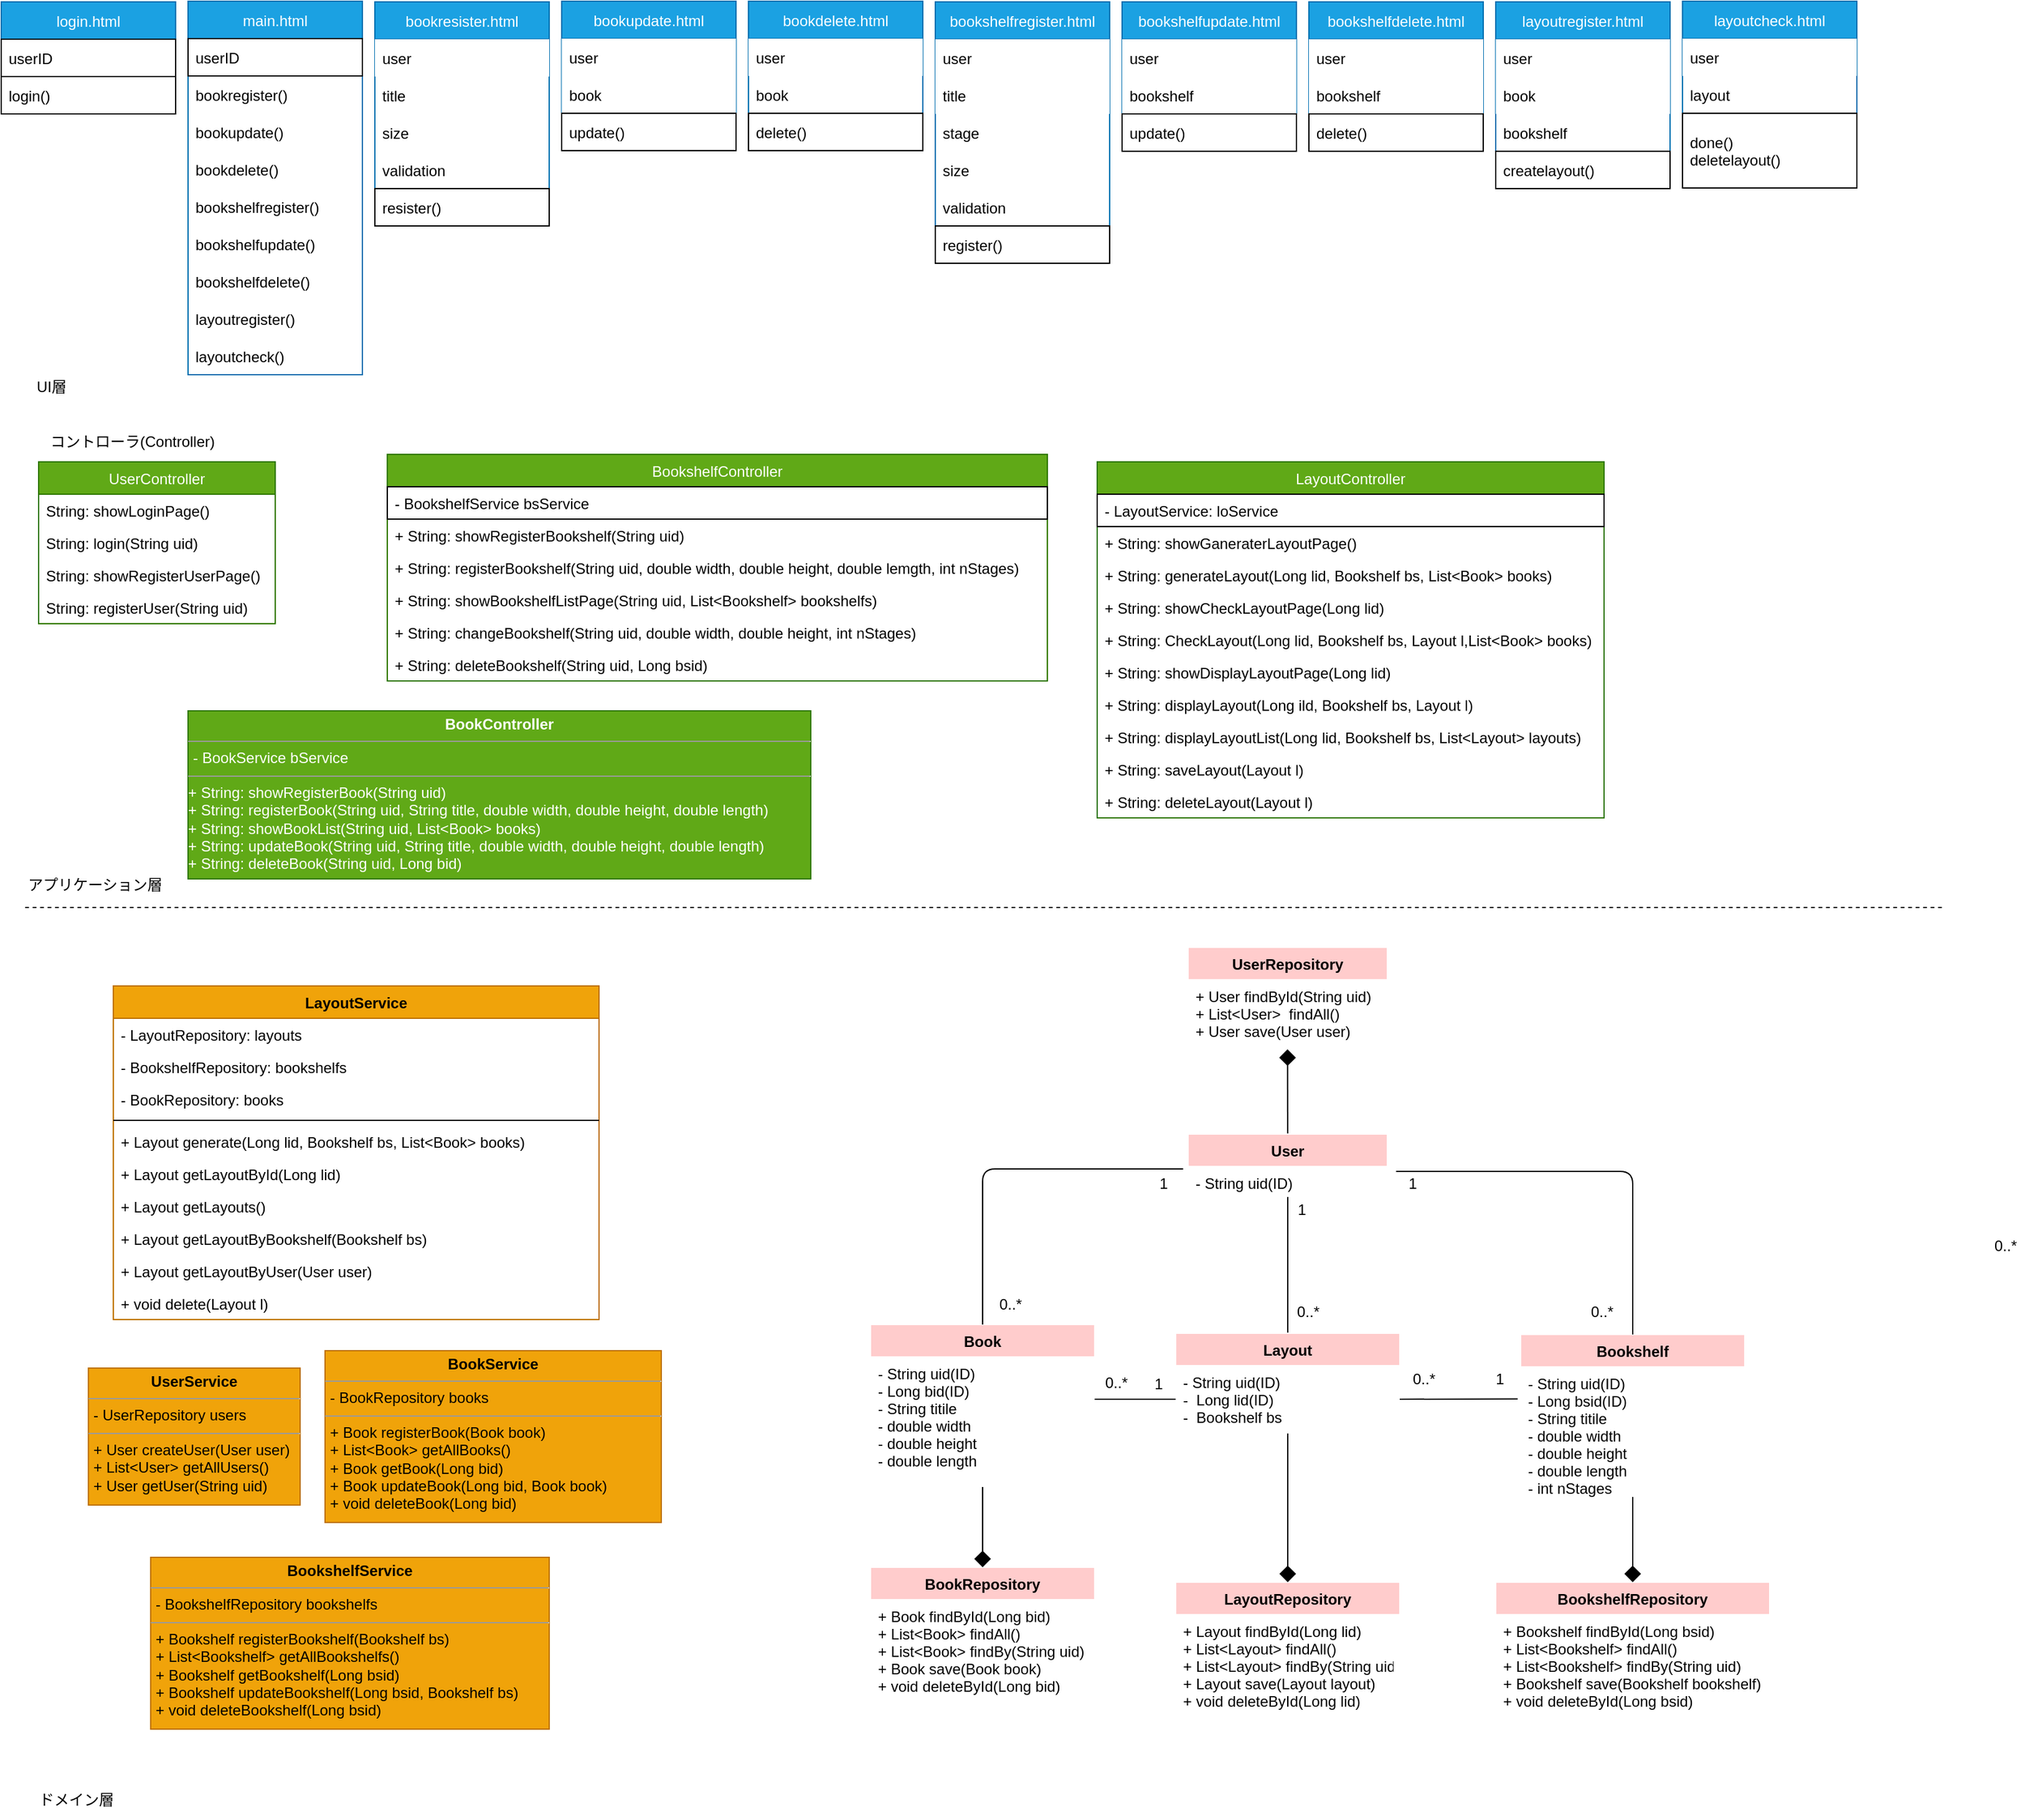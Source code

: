 <mxfile>
    <diagram id="JISbatttXepDDqIcJjzt" name="ページ1">
        <mxGraphModel dx="374" dy="114" grid="1" gridSize="10" guides="1" tooltips="1" connect="1" arrows="1" fold="1" page="1" pageScale="1" pageWidth="1654" pageHeight="2336" background="#ffffff" math="0" shadow="0">
            <root>
                <mxCell id="0"/>
                <mxCell id="1" parent="0"/>
                <mxCell id="2" value="" style="endArrow=none;dashed=1;html=1;strokeColor=#FFFFFF;" parent="1" edge="1">
                    <mxGeometry width="50" height="50" relative="1" as="geometry">
                        <mxPoint x="20" y="400" as="sourcePoint"/>
                        <mxPoint x="1570" y="400" as="targetPoint"/>
                    </mxGeometry>
                </mxCell>
                <mxCell id="4" value="UI層" style="text;html=1;align=center;verticalAlign=middle;resizable=0;points=[];autosize=1;strokeColor=none;fillColor=none;" parent="1" vertex="1">
                    <mxGeometry x="30" y="370" width="40" height="20" as="geometry"/>
                </mxCell>
                <mxCell id="5" value="login.html" style="swimlane;fontStyle=0;childLayout=stackLayout;horizontal=1;startSize=30;horizontalStack=0;resizeParent=1;resizeParentMax=0;resizeLast=0;collapsible=1;marginBottom=0;fillColor=#1ba1e2;fontColor=#ffffff;strokeColor=#006EAF;" parent="1" vertex="1">
                    <mxGeometry x="10" y="70.5" width="140" height="90" as="geometry"/>
                </mxCell>
                <mxCell id="6" value="userID" style="text;strokeColor=default;fillColor=default;align=left;verticalAlign=middle;spacingLeft=4;spacingRight=4;overflow=hidden;points=[[0,0.5],[1,0.5]];portConstraint=eastwest;rotatable=0;" parent="5" vertex="1">
                    <mxGeometry y="30" width="140" height="30" as="geometry"/>
                </mxCell>
                <mxCell id="8" value="login()" style="text;strokeColor=default;fillColor=none;align=left;verticalAlign=middle;spacingLeft=4;spacingRight=4;overflow=hidden;points=[[0,0.5],[1,0.5]];portConstraint=eastwest;rotatable=0;" parent="5" vertex="1">
                    <mxGeometry y="60" width="140" height="30" as="geometry"/>
                </mxCell>
                <mxCell id="9" value="bookshelfregister.html" style="swimlane;fontStyle=0;childLayout=stackLayout;horizontal=1;startSize=30;horizontalStack=0;resizeParent=1;resizeParentMax=0;resizeLast=0;collapsible=1;marginBottom=0;fillColor=#1ba1e2;fontColor=#ffffff;strokeColor=#006EAF;" parent="1" vertex="1">
                    <mxGeometry x="760" y="70.5" width="140" height="210" as="geometry"/>
                </mxCell>
                <mxCell id="34" value="user" style="text;strokeColor=none;fillColor=default;align=left;verticalAlign=middle;spacingLeft=4;spacingRight=4;overflow=hidden;points=[[0,0.5],[1,0.5]];portConstraint=eastwest;rotatable=0;" parent="9" vertex="1">
                    <mxGeometry y="30" width="140" height="30" as="geometry"/>
                </mxCell>
                <mxCell id="10" value="title" style="text;strokeColor=none;fillColor=default;align=left;verticalAlign=middle;spacingLeft=4;spacingRight=4;overflow=hidden;points=[[0,0.5],[1,0.5]];portConstraint=eastwest;rotatable=0;" parent="9" vertex="1">
                    <mxGeometry y="60" width="140" height="30" as="geometry"/>
                </mxCell>
                <mxCell id="11" value="stage" style="text;strokeColor=none;fillColor=none;align=left;verticalAlign=middle;spacingLeft=4;spacingRight=4;overflow=hidden;points=[[0,0.5],[1,0.5]];portConstraint=eastwest;rotatable=0;" parent="9" vertex="1">
                    <mxGeometry y="90" width="140" height="30" as="geometry"/>
                </mxCell>
                <mxCell id="12" value="size" style="text;strokeColor=none;fillColor=none;align=left;verticalAlign=middle;spacingLeft=4;spacingRight=4;overflow=hidden;points=[[0,0.5],[1,0.5]];portConstraint=eastwest;rotatable=0;" parent="9" vertex="1">
                    <mxGeometry y="120" width="140" height="30" as="geometry"/>
                </mxCell>
                <mxCell id="79" value="validation" style="text;strokeColor=none;fillColor=none;align=left;verticalAlign=middle;spacingLeft=4;spacingRight=4;overflow=hidden;points=[[0,0.5],[1,0.5]];portConstraint=eastwest;rotatable=0;" parent="9" vertex="1">
                    <mxGeometry y="150" width="140" height="30" as="geometry"/>
                </mxCell>
                <mxCell id="42" value="register()" style="text;strokeColor=default;fillColor=none;align=left;verticalAlign=middle;spacingLeft=4;spacingRight=4;overflow=hidden;points=[[0,0.5],[1,0.5]];portConstraint=eastwest;rotatable=0;" parent="9" vertex="1">
                    <mxGeometry y="180" width="140" height="30" as="geometry"/>
                </mxCell>
                <mxCell id="13" value="bookresister.html" style="swimlane;fontStyle=0;childLayout=stackLayout;horizontal=1;startSize=30;horizontalStack=0;resizeParent=1;resizeParentMax=0;resizeLast=0;collapsible=1;marginBottom=0;fillColor=#1ba1e2;fontColor=#ffffff;strokeColor=#006EAF;" parent="1" vertex="1">
                    <mxGeometry x="310" y="70.5" width="140" height="180" as="geometry"/>
                </mxCell>
                <mxCell id="31" value="user" style="text;strokeColor=none;fillColor=default;align=left;verticalAlign=middle;spacingLeft=4;spacingRight=4;overflow=hidden;points=[[0,0.5],[1,0.5]];portConstraint=eastwest;rotatable=0;" parent="13" vertex="1">
                    <mxGeometry y="30" width="140" height="30" as="geometry"/>
                </mxCell>
                <mxCell id="15" value="title" style="text;strokeColor=none;fillColor=none;align=left;verticalAlign=middle;spacingLeft=4;spacingRight=4;overflow=hidden;points=[[0,0.5],[1,0.5]];portConstraint=eastwest;rotatable=0;" parent="13" vertex="1">
                    <mxGeometry y="60" width="140" height="30" as="geometry"/>
                </mxCell>
                <mxCell id="16" value="size" style="text;strokeColor=none;fillColor=none;align=left;verticalAlign=middle;spacingLeft=4;spacingRight=4;overflow=hidden;points=[[0,0.5],[1,0.5]];portConstraint=eastwest;rotatable=0;" parent="13" vertex="1">
                    <mxGeometry y="90" width="140" height="30" as="geometry"/>
                </mxCell>
                <mxCell id="78" value="validation" style="text;strokeColor=none;fillColor=none;align=left;verticalAlign=middle;spacingLeft=4;spacingRight=4;overflow=hidden;points=[[0,0.5],[1,0.5]];portConstraint=eastwest;rotatable=0;" parent="13" vertex="1">
                    <mxGeometry y="120" width="140" height="30" as="geometry"/>
                </mxCell>
                <mxCell id="37" value="resister()" style="text;strokeColor=default;fillColor=none;align=left;verticalAlign=middle;spacingLeft=4;spacingRight=4;overflow=hidden;points=[[0,0.5],[1,0.5]];portConstraint=eastwest;rotatable=0;" parent="13" vertex="1">
                    <mxGeometry y="150" width="140" height="30" as="geometry"/>
                </mxCell>
                <mxCell id="21" value="bookdelete.html" style="swimlane;fontStyle=0;childLayout=stackLayout;horizontal=1;startSize=30;horizontalStack=0;resizeParent=1;resizeParentMax=0;resizeLast=0;collapsible=1;marginBottom=0;fillColor=#1ba1e2;fontColor=#ffffff;strokeColor=#006EAF;" parent="1" vertex="1">
                    <mxGeometry x="610" y="70" width="140" height="120" as="geometry"/>
                </mxCell>
                <mxCell id="22" value="user" style="text;strokeColor=none;fillColor=default;align=left;verticalAlign=middle;spacingLeft=4;spacingRight=4;overflow=hidden;points=[[0,0.5],[1,0.5]];portConstraint=eastwest;rotatable=0;" parent="21" vertex="1">
                    <mxGeometry y="30" width="140" height="30" as="geometry"/>
                </mxCell>
                <mxCell id="23" value="book" style="text;strokeColor=none;fillColor=none;align=left;verticalAlign=middle;spacingLeft=4;spacingRight=4;overflow=hidden;points=[[0,0.5],[1,0.5]];portConstraint=eastwest;rotatable=0;" parent="21" vertex="1">
                    <mxGeometry y="60" width="140" height="30" as="geometry"/>
                </mxCell>
                <mxCell id="33" value="delete()" style="text;strokeColor=default;fillColor=none;align=left;verticalAlign=middle;spacingLeft=4;spacingRight=4;overflow=hidden;points=[[0,0.5],[1,0.5]];portConstraint=eastwest;rotatable=0;" parent="21" vertex="1">
                    <mxGeometry y="90" width="140" height="30" as="geometry"/>
                </mxCell>
                <mxCell id="25" value="layoutregister.html" style="swimlane;fontStyle=0;childLayout=stackLayout;horizontal=1;startSize=30;horizontalStack=0;resizeParent=1;resizeParentMax=0;resizeLast=0;collapsible=1;marginBottom=0;fillColor=#1ba1e2;fontColor=#ffffff;strokeColor=#006EAF;" parent="1" vertex="1">
                    <mxGeometry x="1210" y="70.5" width="140" height="150" as="geometry"/>
                </mxCell>
                <mxCell id="26" value="user" style="text;strokeColor=none;fillColor=default;align=left;verticalAlign=middle;spacingLeft=4;spacingRight=4;overflow=hidden;points=[[0,0.5],[1,0.5]];portConstraint=eastwest;rotatable=0;" parent="25" vertex="1">
                    <mxGeometry y="30" width="140" height="30" as="geometry"/>
                </mxCell>
                <mxCell id="95" value="book" style="text;strokeColor=none;fillColor=default;align=left;verticalAlign=middle;spacingLeft=4;spacingRight=4;overflow=hidden;points=[[0,0.5],[1,0.5]];portConstraint=eastwest;rotatable=0;" parent="25" vertex="1">
                    <mxGeometry y="60" width="140" height="30" as="geometry"/>
                </mxCell>
                <mxCell id="27" value="bookshelf" style="text;strokeColor=none;fillColor=none;align=left;verticalAlign=middle;spacingLeft=4;spacingRight=4;overflow=hidden;points=[[0,0.5],[1,0.5]];portConstraint=eastwest;rotatable=0;" parent="25" vertex="1">
                    <mxGeometry y="90" width="140" height="30" as="geometry"/>
                </mxCell>
                <mxCell id="29" value="createlayout()" style="text;strokeColor=default;fillColor=none;align=left;verticalAlign=middle;spacingLeft=4;spacingRight=4;overflow=hidden;points=[[0,0.5],[1,0.5]];portConstraint=eastwest;rotatable=0;" parent="25" vertex="1">
                    <mxGeometry y="120" width="140" height="30" as="geometry"/>
                </mxCell>
                <mxCell id="38" value="main.html" style="swimlane;fontStyle=0;childLayout=stackLayout;horizontal=1;startSize=30;horizontalStack=0;resizeParent=1;resizeParentMax=0;resizeLast=0;collapsible=1;marginBottom=0;fillColor=#1ba1e2;fontColor=#ffffff;strokeColor=#006EAF;" parent="1" vertex="1">
                    <mxGeometry x="160" y="70" width="140" height="300" as="geometry"/>
                </mxCell>
                <mxCell id="39" value="userID" style="text;strokeColor=default;fillColor=default;align=left;verticalAlign=middle;spacingLeft=4;spacingRight=4;overflow=hidden;points=[[0,0.5],[1,0.5]];portConstraint=eastwest;rotatable=0;" parent="38" vertex="1">
                    <mxGeometry y="30" width="140" height="30" as="geometry"/>
                </mxCell>
                <mxCell id="40" value="bookregister()" style="text;strokeColor=none;fillColor=none;align=left;verticalAlign=middle;spacingLeft=4;spacingRight=4;overflow=hidden;points=[[0,0.5],[1,0.5]];portConstraint=eastwest;rotatable=0;" parent="38" vertex="1">
                    <mxGeometry y="60" width="140" height="30" as="geometry"/>
                </mxCell>
                <mxCell id="88" value="bookupdate()" style="text;strokeColor=none;fillColor=none;align=left;verticalAlign=middle;spacingLeft=4;spacingRight=4;overflow=hidden;points=[[0,0.5],[1,0.5]];portConstraint=eastwest;rotatable=0;" parent="38" vertex="1">
                    <mxGeometry y="90" width="140" height="30" as="geometry"/>
                </mxCell>
                <mxCell id="87" value="bookdelete()" style="text;strokeColor=none;fillColor=none;align=left;verticalAlign=middle;spacingLeft=4;spacingRight=4;overflow=hidden;points=[[0,0.5],[1,0.5]];portConstraint=eastwest;rotatable=0;" parent="38" vertex="1">
                    <mxGeometry y="120" width="140" height="30" as="geometry"/>
                </mxCell>
                <mxCell id="65" value="bookshelfregister()" style="text;strokeColor=none;fillColor=none;align=left;verticalAlign=middle;spacingLeft=4;spacingRight=4;overflow=hidden;points=[[0,0.5],[1,0.5]];portConstraint=eastwest;rotatable=0;" parent="38" vertex="1">
                    <mxGeometry y="150" width="140" height="30" as="geometry"/>
                </mxCell>
                <mxCell id="41" value="bookshelfupdate()" style="text;strokeColor=none;fillColor=none;align=left;verticalAlign=middle;spacingLeft=4;spacingRight=4;overflow=hidden;points=[[0,0.5],[1,0.5]];portConstraint=eastwest;rotatable=0;" parent="38" vertex="1">
                    <mxGeometry y="180" width="140" height="30" as="geometry"/>
                </mxCell>
                <mxCell id="89" value="bookshelfdelete()" style="text;strokeColor=none;fillColor=none;align=left;verticalAlign=middle;spacingLeft=4;spacingRight=4;overflow=hidden;points=[[0,0.5],[1,0.5]];portConstraint=eastwest;rotatable=0;" parent="38" vertex="1">
                    <mxGeometry y="210" width="140" height="30" as="geometry"/>
                </mxCell>
                <mxCell id="67" value="layoutregister()" style="text;strokeColor=none;fillColor=none;align=left;verticalAlign=middle;spacingLeft=4;spacingRight=4;overflow=hidden;points=[[0,0.5],[1,0.5]];portConstraint=eastwest;rotatable=0;" parent="38" vertex="1">
                    <mxGeometry y="240" width="140" height="30" as="geometry"/>
                </mxCell>
                <mxCell id="90" value="layoutcheck()" style="text;strokeColor=none;fillColor=none;align=left;verticalAlign=middle;spacingLeft=4;spacingRight=4;overflow=hidden;points=[[0,0.5],[1,0.5]];portConstraint=eastwest;rotatable=0;" parent="38" vertex="1">
                    <mxGeometry y="270" width="140" height="30" as="geometry"/>
                </mxCell>
                <mxCell id="49" value="bookupdate.html" style="swimlane;fontStyle=0;childLayout=stackLayout;horizontal=1;startSize=30;horizontalStack=0;resizeParent=1;resizeParentMax=0;resizeLast=0;collapsible=1;marginBottom=0;fillColor=#1ba1e2;fontColor=#ffffff;strokeColor=#006EAF;" parent="1" vertex="1">
                    <mxGeometry x="460" y="70" width="140" height="120" as="geometry"/>
                </mxCell>
                <mxCell id="50" value="user" style="text;strokeColor=none;fillColor=default;align=left;verticalAlign=middle;spacingLeft=4;spacingRight=4;overflow=hidden;points=[[0,0.5],[1,0.5]];portConstraint=eastwest;rotatable=0;" parent="49" vertex="1">
                    <mxGeometry y="30" width="140" height="30" as="geometry"/>
                </mxCell>
                <mxCell id="51" value="book" style="text;strokeColor=none;fillColor=default;align=left;verticalAlign=middle;spacingLeft=4;spacingRight=4;overflow=hidden;points=[[0,0.5],[1,0.5]];portConstraint=eastwest;rotatable=0;" parent="49" vertex="1">
                    <mxGeometry y="60" width="140" height="30" as="geometry"/>
                </mxCell>
                <mxCell id="63" value="update()" style="text;strokeColor=default;fillColor=none;align=left;verticalAlign=middle;spacingLeft=4;spacingRight=4;overflow=hidden;points=[[0,0.5],[1,0.5]];portConstraint=eastwest;rotatable=0;" parent="49" vertex="1">
                    <mxGeometry y="90" width="140" height="30" as="geometry"/>
                </mxCell>
                <mxCell id="68" value="bookshelfdelete.html" style="swimlane;fontStyle=0;childLayout=stackLayout;horizontal=1;startSize=30;horizontalStack=0;resizeParent=1;resizeParentMax=0;resizeLast=0;collapsible=1;marginBottom=0;fillColor=#1ba1e2;fontColor=#ffffff;strokeColor=#006EAF;" parent="1" vertex="1">
                    <mxGeometry x="1060" y="70.5" width="140" height="120" as="geometry"/>
                </mxCell>
                <mxCell id="69" value="user" style="text;strokeColor=none;fillColor=default;align=left;verticalAlign=middle;spacingLeft=4;spacingRight=4;overflow=hidden;points=[[0,0.5],[1,0.5]];portConstraint=eastwest;rotatable=0;" parent="68" vertex="1">
                    <mxGeometry y="30" width="140" height="30" as="geometry"/>
                </mxCell>
                <mxCell id="70" value="bookshelf" style="text;strokeColor=none;fillColor=default;align=left;verticalAlign=middle;spacingLeft=4;spacingRight=4;overflow=hidden;points=[[0,0.5],[1,0.5]];portConstraint=eastwest;rotatable=0;" parent="68" vertex="1">
                    <mxGeometry y="60" width="140" height="30" as="geometry"/>
                </mxCell>
                <mxCell id="73" value="delete()" style="text;strokeColor=default;fillColor=none;align=left;verticalAlign=middle;spacingLeft=4;spacingRight=4;overflow=hidden;points=[[0,0.5],[1,0.5]];portConstraint=eastwest;rotatable=0;" parent="68" vertex="1">
                    <mxGeometry y="90" width="140" height="30" as="geometry"/>
                </mxCell>
                <mxCell id="74" value="bookshelfupdate.html" style="swimlane;fontStyle=0;childLayout=stackLayout;horizontal=1;startSize=30;horizontalStack=0;resizeParent=1;resizeParentMax=0;resizeLast=0;collapsible=1;marginBottom=0;fillColor=#1ba1e2;fontColor=#ffffff;strokeColor=#006EAF;" parent="1" vertex="1">
                    <mxGeometry x="910" y="70.5" width="140" height="120" as="geometry"/>
                </mxCell>
                <mxCell id="75" value="user" style="text;strokeColor=none;fillColor=default;align=left;verticalAlign=middle;spacingLeft=4;spacingRight=4;overflow=hidden;points=[[0,0.5],[1,0.5]];portConstraint=eastwest;rotatable=0;" parent="74" vertex="1">
                    <mxGeometry y="30" width="140" height="30" as="geometry"/>
                </mxCell>
                <mxCell id="76" value="bookshelf" style="text;strokeColor=none;fillColor=default;align=left;verticalAlign=middle;spacingLeft=4;spacingRight=4;overflow=hidden;points=[[0,0.5],[1,0.5]];portConstraint=eastwest;rotatable=0;" parent="74" vertex="1">
                    <mxGeometry y="60" width="140" height="30" as="geometry"/>
                </mxCell>
                <mxCell id="77" value="update()" style="text;strokeColor=default;fillColor=none;align=left;verticalAlign=middle;spacingLeft=4;spacingRight=4;overflow=hidden;points=[[0,0.5],[1,0.5]];portConstraint=eastwest;rotatable=0;" parent="74" vertex="1">
                    <mxGeometry y="90" width="140" height="30" as="geometry"/>
                </mxCell>
                <mxCell id="84" value="" style="endArrow=none;dashed=1;html=1;" parent="1" edge="1">
                    <mxGeometry width="50" height="50" relative="1" as="geometry">
                        <mxPoint x="29.23" y="798" as="sourcePoint"/>
                        <mxPoint x="1570" y="798" as="targetPoint"/>
                    </mxGeometry>
                </mxCell>
                <mxCell id="85" value="アプリケーション層" style="text;html=1;align=center;verticalAlign=middle;resizable=0;points=[];autosize=1;strokeColor=none;fillColor=none;" parent="1" vertex="1">
                    <mxGeometry x="20" y="765" width="130" height="30" as="geometry"/>
                </mxCell>
                <mxCell id="86" value="ドメイン層" style="text;html=1;align=center;verticalAlign=middle;resizable=0;points=[];autosize=1;strokeColor=none;fillColor=none;" parent="1" vertex="1">
                    <mxGeometry x="30" y="1500" width="80" height="30" as="geometry"/>
                </mxCell>
                <mxCell id="91" value="layoutcheck.html" style="swimlane;fontStyle=0;childLayout=stackLayout;horizontal=1;startSize=30;horizontalStack=0;resizeParent=1;resizeParentMax=0;resizeLast=0;collapsible=1;marginBottom=0;fillColor=#1ba1e2;fontColor=#ffffff;strokeColor=#006EAF;" parent="1" vertex="1">
                    <mxGeometry x="1360" y="70" width="140" height="150" as="geometry"/>
                </mxCell>
                <mxCell id="92" value="user" style="text;strokeColor=none;fillColor=default;align=left;verticalAlign=middle;spacingLeft=4;spacingRight=4;overflow=hidden;points=[[0,0.5],[1,0.5]];portConstraint=eastwest;rotatable=0;" parent="91" vertex="1">
                    <mxGeometry y="30" width="140" height="30" as="geometry"/>
                </mxCell>
                <mxCell id="93" value="layout" style="text;strokeColor=none;fillColor=none;align=left;verticalAlign=middle;spacingLeft=4;spacingRight=4;overflow=hidden;points=[[0,0.5],[1,0.5]];portConstraint=eastwest;rotatable=0;" parent="91" vertex="1">
                    <mxGeometry y="60" width="140" height="30" as="geometry"/>
                </mxCell>
                <mxCell id="94" value="done()&#10;deletelayout()" style="text;strokeColor=default;fillColor=none;align=left;verticalAlign=middle;spacingLeft=4;spacingRight=4;overflow=hidden;points=[[0,0.5],[1,0.5]];portConstraint=eastwest;rotatable=0;" parent="91" vertex="1">
                    <mxGeometry y="90" width="140" height="60" as="geometry"/>
                </mxCell>
                <mxCell id="96" value="UserController" style="swimlane;fontStyle=0;childLayout=stackLayout;horizontal=1;startSize=26;fillColor=#60a917;horizontalStack=0;resizeParent=1;resizeParentMax=0;resizeLast=0;collapsible=1;marginBottom=0;fontColor=#ffffff;strokeColor=#2D7600;" parent="1" vertex="1">
                    <mxGeometry x="40" y="440" width="190" height="130" as="geometry"/>
                </mxCell>
                <mxCell id="97" value="String: showLoginPage()" style="text;strokeColor=none;fillColor=none;align=left;verticalAlign=top;spacingLeft=4;spacingRight=4;overflow=hidden;rotatable=0;points=[[0,0.5],[1,0.5]];portConstraint=eastwest;" parent="96" vertex="1">
                    <mxGeometry y="26" width="190" height="26" as="geometry"/>
                </mxCell>
                <mxCell id="98" value="String: login(String uid)" style="text;strokeColor=none;fillColor=none;align=left;verticalAlign=top;spacingLeft=4;spacingRight=4;overflow=hidden;rotatable=0;points=[[0,0.5],[1,0.5]];portConstraint=eastwest;" parent="96" vertex="1">
                    <mxGeometry y="52" width="190" height="26" as="geometry"/>
                </mxCell>
                <mxCell id="99" value="String: showRegisterUserPage()" style="text;strokeColor=none;fillColor=none;align=left;verticalAlign=top;spacingLeft=4;spacingRight=4;overflow=hidden;rotatable=0;points=[[0,0.5],[1,0.5]];portConstraint=eastwest;" parent="96" vertex="1">
                    <mxGeometry y="78" width="190" height="26" as="geometry"/>
                </mxCell>
                <mxCell id="100" value="String: registerUser(String uid)" style="text;strokeColor=none;fillColor=none;align=left;verticalAlign=top;spacingLeft=4;spacingRight=4;overflow=hidden;rotatable=0;points=[[0,0.5],[1,0.5]];portConstraint=eastwest;" parent="96" vertex="1">
                    <mxGeometry y="104" width="190" height="26" as="geometry"/>
                </mxCell>
                <mxCell id="103" value="コントローラ(Controller)" style="text;html=1;align=center;verticalAlign=middle;resizable=0;points=[];autosize=1;strokeColor=none;fillColor=none;" parent="1" vertex="1">
                    <mxGeometry x="40" y="414" width="150" height="20" as="geometry"/>
                </mxCell>
                <mxCell id="118" value="&lt;p style=&quot;margin: 0px ; margin-top: 4px ; text-align: center&quot;&gt;&lt;b&gt;BookController&lt;/b&gt;&lt;/p&gt;&lt;hr size=&quot;1&quot;&gt;&lt;p style=&quot;margin: 0px ; margin-left: 4px&quot;&gt;- BookService bService&lt;br&gt;&lt;/p&gt;&lt;hr size=&quot;1&quot;&gt;&lt;p style=&quot;margin: 0px ; margin-left: 4px&quot;&gt;&lt;/p&gt;+ String: showRegisterBook(String uid)&lt;br&gt;+ String: registerBook(String uid, String title, double width, double height, double length)&lt;br&gt;+ String: showBookList(String uid, List&amp;lt;Book&amp;gt; books)&lt;br&gt;+ String: updateBook(String uid, String title, double width, double height, double length)&lt;br&gt;+ String: deleteBook(String uid, Long bid)&lt;br&gt;&lt;br&gt;&lt;p style=&quot;margin: 0px ; margin-left: 4px&quot;&gt;&amp;nbsp;&lt;/p&gt;" style="verticalAlign=top;align=left;overflow=fill;fontSize=12;fontFamily=Helvetica;html=1;strokeColor=#2D7600;fillColor=#60a917;fontColor=#ffffff;" parent="1" vertex="1">
                    <mxGeometry x="160" y="640" width="500" height="135" as="geometry"/>
                </mxCell>
                <mxCell id="132" value="UserRepository" style="swimlane;fontStyle=1;align=center;verticalAlign=top;childLayout=stackLayout;horizontal=1;startSize=26;horizontalStack=0;resizeParent=1;resizeParentMax=0;resizeLast=0;collapsible=1;marginBottom=0;strokeColor=#FFFFFF;fillColor=#ffcccc;fontColor=#000000;" parent="1" vertex="1">
                    <mxGeometry x="963" y="830" width="160" height="80" as="geometry"/>
                </mxCell>
                <mxCell id="135" value="+ User findById(String uid)&#10;+ List&lt;User&gt;  findAll()&#10;+ User save(User user)" style="text;strokeColor=none;fillColor=none;align=left;verticalAlign=top;spacingLeft=4;spacingRight=4;overflow=hidden;rotatable=0;points=[[0,0.5],[1,0.5]];portConstraint=eastwest;" parent="132" vertex="1">
                    <mxGeometry y="26" width="160" height="54" as="geometry"/>
                </mxCell>
                <mxCell id="141" value="&lt;p style=&quot;margin: 0px ; margin-top: 4px ; text-align: center&quot;&gt;&lt;b&gt;UserService&lt;/b&gt;&lt;/p&gt;&lt;hr size=&quot;1&quot;&gt;&lt;p style=&quot;margin: 0px ; margin-left: 4px&quot;&gt;- UserRepository users&lt;br&gt;&lt;/p&gt;&lt;hr size=&quot;1&quot;&gt;&lt;p style=&quot;margin: 0px ; margin-left: 4px&quot;&gt;+ User createUser(User user)&lt;/p&gt;&lt;p style=&quot;margin: 0px ; margin-left: 4px&quot;&gt;+ List&amp;lt;User&amp;gt; getAllUsers()&lt;/p&gt;&lt;p style=&quot;margin: 0px ; margin-left: 4px&quot;&gt;+ User getUser(String uid)&lt;/p&gt;&lt;p style=&quot;margin: 0px ; margin-left: 4px&quot;&gt;&lt;br&gt;&lt;/p&gt;" style="verticalAlign=top;align=left;overflow=fill;fontSize=12;fontFamily=Helvetica;html=1;strokeColor=#BD7000;fillColor=#f0a30a;fontColor=#000000;" parent="1" vertex="1">
                    <mxGeometry x="80" y="1168" width="170" height="110" as="geometry"/>
                </mxCell>
                <mxCell id="145" value="BookRepository" style="swimlane;fontStyle=1;align=center;verticalAlign=top;childLayout=stackLayout;horizontal=1;startSize=26;horizontalStack=0;resizeParent=1;resizeParentMax=0;resizeLast=0;collapsible=1;marginBottom=0;strokeColor=#FFFFFF;fillColor=#ffcccc;fontColor=#000000;" parent="1" vertex="1">
                    <mxGeometry x="708" y="1328" width="180" height="110" as="geometry"/>
                </mxCell>
                <mxCell id="146" value="+ Book findById(Long bid)&#10;+ List&lt;Book&gt; findAll()&#10;+ List&lt;Book&gt; findBy(String uid)&#10;+ Book save(Book book)&#10;+ void deleteById(Long bid)" style="text;strokeColor=none;fillColor=none;align=left;verticalAlign=top;spacingLeft=4;spacingRight=4;overflow=hidden;rotatable=0;points=[[0,0.5],[1,0.5]];portConstraint=eastwest;" parent="145" vertex="1">
                    <mxGeometry y="26" width="180" height="84" as="geometry"/>
                </mxCell>
                <mxCell id="147" value="&lt;p style=&quot;margin: 0px ; margin-top: 4px ; text-align: center&quot;&gt;&lt;b&gt;BookService&lt;/b&gt;&lt;/p&gt;&lt;hr size=&quot;1&quot;&gt;&lt;p style=&quot;margin: 0px ; margin-left: 4px&quot;&gt;- BookRepository books&lt;br&gt;&lt;/p&gt;&lt;hr size=&quot;1&quot;&gt;&lt;p style=&quot;margin: 0px ; margin-left: 4px&quot;&gt;+ Book registerBook(Book book)&lt;/p&gt;&lt;p style=&quot;margin: 0px ; margin-left: 4px&quot;&gt;+ List&amp;lt;Book&amp;gt; getAllBooks()&lt;/p&gt;&lt;p style=&quot;margin: 0px ; margin-left: 4px&quot;&gt;+ Book getBook(Long bid)&lt;/p&gt;&lt;p style=&quot;margin: 0px ; margin-left: 4px&quot;&gt;+ Book updateBook(Long bid, Book book)&lt;/p&gt;&lt;p style=&quot;margin: 0px ; margin-left: 4px&quot;&gt;+ void deleteBook(Long bid)&lt;/p&gt;" style="verticalAlign=top;align=left;overflow=fill;fontSize=12;fontFamily=Helvetica;html=1;strokeColor=#BD7000;fillColor=#f0a30a;fontColor=#000000;" parent="1" vertex="1">
                    <mxGeometry x="270" y="1154" width="270" height="138" as="geometry"/>
                </mxCell>
                <mxCell id="148" value="LayoutController" style="swimlane;fontStyle=0;childLayout=stackLayout;horizontal=1;startSize=26;fillColor=#60a917;horizontalStack=0;resizeParent=1;resizeParentMax=0;resizeLast=0;collapsible=1;marginBottom=0;fontColor=#ffffff;strokeColor=#2D7600;" parent="1" vertex="1">
                    <mxGeometry x="890" y="440" width="407" height="286" as="geometry"/>
                </mxCell>
                <mxCell id="149" value="- LayoutService: loService" style="text;strokeColor=#000000;fillColor=none;align=left;verticalAlign=top;spacingLeft=4;spacingRight=4;overflow=hidden;rotatable=0;points=[[0,0.5],[1,0.5]];portConstraint=eastwest;" parent="148" vertex="1">
                    <mxGeometry y="26" width="407" height="26" as="geometry"/>
                </mxCell>
                <mxCell id="150" value="+ String: showGaneraterLayoutPage()" style="text;strokeColor=none;fillColor=none;align=left;verticalAlign=top;spacingLeft=4;spacingRight=4;overflow=hidden;rotatable=0;points=[[0,0.5],[1,0.5]];portConstraint=eastwest;" parent="148" vertex="1">
                    <mxGeometry y="52" width="407" height="26" as="geometry"/>
                </mxCell>
                <mxCell id="151" value="+ String: generateLayout(Long lid, Bookshelf bs, List&lt;Book&gt; books)" style="text;strokeColor=none;fillColor=none;align=left;verticalAlign=top;spacingLeft=4;spacingRight=4;overflow=hidden;rotatable=0;points=[[0,0.5],[1,0.5]];portConstraint=eastwest;" parent="148" vertex="1">
                    <mxGeometry y="78" width="407" height="26" as="geometry"/>
                </mxCell>
                <mxCell id="152" value="+ String: showCheckLayoutPage(Long lid)" style="text;strokeColor=none;fillColor=none;align=left;verticalAlign=top;spacingLeft=4;spacingRight=4;overflow=hidden;rotatable=0;points=[[0,0.5],[1,0.5]];portConstraint=eastwest;" parent="148" vertex="1">
                    <mxGeometry y="104" width="407" height="26" as="geometry"/>
                </mxCell>
                <mxCell id="153" value="+ String: CheckLayout(Long lid, Bookshelf bs, Layout l,List&lt;Book&gt; books)" style="text;strokeColor=none;fillColor=none;align=left;verticalAlign=top;spacingLeft=4;spacingRight=4;overflow=hidden;rotatable=0;points=[[0,0.5],[1,0.5]];portConstraint=eastwest;" parent="148" vertex="1">
                    <mxGeometry y="130" width="407" height="26" as="geometry"/>
                </mxCell>
                <mxCell id="154" value="+ String: showDisplayLayoutPage(Long lid)" style="text;strokeColor=none;fillColor=none;align=left;verticalAlign=top;spacingLeft=4;spacingRight=4;overflow=hidden;rotatable=0;points=[[0,0.5],[1,0.5]];portConstraint=eastwest;" parent="148" vertex="1">
                    <mxGeometry y="156" width="407" height="26" as="geometry"/>
                </mxCell>
                <mxCell id="155" value="+ String: displayLayout(Long ild, Bookshelf bs, Layout l)" style="text;strokeColor=none;fillColor=none;align=left;verticalAlign=top;spacingLeft=4;spacingRight=4;overflow=hidden;rotatable=0;points=[[0,0.5],[1,0.5]];portConstraint=eastwest;" parent="148" vertex="1">
                    <mxGeometry y="182" width="407" height="26" as="geometry"/>
                </mxCell>
                <mxCell id="156" value="+ String: displayLayoutList(Long lid, Bookshelf bs, List&lt;Layout&gt; layouts)" style="text;strokeColor=none;fillColor=none;align=left;verticalAlign=top;spacingLeft=4;spacingRight=4;overflow=hidden;rotatable=0;points=[[0,0.5],[1,0.5]];portConstraint=eastwest;" parent="148" vertex="1">
                    <mxGeometry y="208" width="407" height="26" as="geometry"/>
                </mxCell>
                <mxCell id="157" value="+ String: saveLayout(Layout l)" style="text;strokeColor=none;fillColor=none;align=left;verticalAlign=top;spacingLeft=4;spacingRight=4;overflow=hidden;rotatable=0;points=[[0,0.5],[1,0.5]];portConstraint=eastwest;" parent="148" vertex="1">
                    <mxGeometry y="234" width="407" height="26" as="geometry"/>
                </mxCell>
                <mxCell id="158" value="+ String: deleteLayout(Layout l)" style="text;strokeColor=none;fillColor=none;align=left;verticalAlign=top;spacingLeft=4;spacingRight=4;overflow=hidden;rotatable=0;points=[[0,0.5],[1,0.5]];portConstraint=eastwest;" parent="148" vertex="1">
                    <mxGeometry y="260" width="407" height="26" as="geometry"/>
                </mxCell>
                <mxCell id="160" value="&lt;p style=&quot;margin: 0px ; margin-top: 4px ; text-align: center&quot;&gt;&lt;b&gt;BookshelfService&lt;/b&gt;&lt;/p&gt;&lt;hr size=&quot;1&quot;&gt;&lt;p style=&quot;margin: 0px ; margin-left: 4px&quot;&gt;- BookshelfRepository bookshelfs&lt;br&gt;&lt;/p&gt;&lt;hr size=&quot;1&quot;&gt;&lt;p style=&quot;margin: 0px ; margin-left: 4px&quot;&gt;+ Bookshelf registerBookshelf(Bookshelf bs)&lt;/p&gt;&lt;p style=&quot;margin: 0px ; margin-left: 4px&quot;&gt;+ List&amp;lt;Bookshelf&amp;gt; getAllBookshelfs()&lt;/p&gt;&lt;p style=&quot;margin: 0px ; margin-left: 4px&quot;&gt;+ Bookshelf getBookshelf(Long bsid)&lt;/p&gt;&lt;p style=&quot;margin: 0px ; margin-left: 4px&quot;&gt;+ Bookshelf updateBookshelf(Long bsid, Bookshelf bs)&lt;/p&gt;&lt;p style=&quot;margin: 0px ; margin-left: 4px&quot;&gt;+ void deleteBookshelf(Long bsid)&lt;/p&gt;" style="verticalAlign=top;align=left;overflow=fill;fontSize=12;fontFamily=Helvetica;html=1;strokeColor=#BD7000;fillColor=#f0a30a;fontColor=#000000;" parent="1" vertex="1">
                    <mxGeometry x="130" y="1320" width="320" height="138" as="geometry"/>
                </mxCell>
                <mxCell id="164" value="BookshelfController" style="swimlane;fontStyle=0;childLayout=stackLayout;horizontal=1;startSize=26;fillColor=#60a917;horizontalStack=0;resizeParent=1;resizeParentMax=0;resizeLast=0;collapsible=1;marginBottom=0;fontColor=#ffffff;strokeColor=#2D7600;" parent="1" vertex="1">
                    <mxGeometry x="320" y="434" width="530" height="182" as="geometry"/>
                </mxCell>
                <mxCell id="165" value="- BookshelfService bsService" style="text;strokeColor=#000000;fillColor=none;align=left;verticalAlign=top;spacingLeft=4;spacingRight=4;overflow=hidden;rotatable=0;points=[[0,0.5],[1,0.5]];portConstraint=eastwest;" parent="164" vertex="1">
                    <mxGeometry y="26" width="530" height="26" as="geometry"/>
                </mxCell>
                <mxCell id="166" value="+ String: showRegisterBookshelf(String uid)" style="text;strokeColor=none;fillColor=none;align=left;verticalAlign=top;spacingLeft=4;spacingRight=4;overflow=hidden;rotatable=0;points=[[0,0.5],[1,0.5]];portConstraint=eastwest;" parent="164" vertex="1">
                    <mxGeometry y="52" width="530" height="26" as="geometry"/>
                </mxCell>
                <mxCell id="167" value="+ String: registerBookshelf(String uid, double width, double height, double lemgth, int nStages)" style="text;strokeColor=none;fillColor=none;align=left;verticalAlign=top;spacingLeft=4;spacingRight=4;overflow=hidden;rotatable=0;points=[[0,0.5],[1,0.5]];portConstraint=eastwest;" parent="164" vertex="1">
                    <mxGeometry y="78" width="530" height="26" as="geometry"/>
                </mxCell>
                <mxCell id="169" value="+ String: showBookshelfListPage(String uid, List&lt;Bookshelf&gt; bookshelfs)" style="text;strokeColor=none;fillColor=none;align=left;verticalAlign=top;spacingLeft=4;spacingRight=4;overflow=hidden;rotatable=0;points=[[0,0.5],[1,0.5]];portConstraint=eastwest;" parent="164" vertex="1">
                    <mxGeometry y="104" width="530" height="26" as="geometry"/>
                </mxCell>
                <mxCell id="170" value="+ String: changeBookshelf(String uid, double width, double height, int nStages)" style="text;strokeColor=none;fillColor=none;align=left;verticalAlign=top;spacingLeft=4;spacingRight=4;overflow=hidden;rotatable=0;points=[[0,0.5],[1,0.5]];portConstraint=eastwest;" parent="164" vertex="1">
                    <mxGeometry y="130" width="530" height="26" as="geometry"/>
                </mxCell>
                <mxCell id="189" value="+ String: deleteBookshelf(String uid, Long bsid)" style="text;strokeColor=none;fillColor=none;align=left;verticalAlign=top;spacingLeft=4;spacingRight=4;overflow=hidden;rotatable=0;points=[[0,0.5],[1,0.5]];portConstraint=eastwest;" parent="164" vertex="1">
                    <mxGeometry y="156" width="530" height="26" as="geometry"/>
                </mxCell>
                <mxCell id="171" value="LayoutRepository" style="swimlane;fontStyle=1;align=center;verticalAlign=top;childLayout=stackLayout;horizontal=1;startSize=26;horizontalStack=0;resizeParent=1;resizeParentMax=0;resizeLast=0;collapsible=1;marginBottom=0;strokeColor=#FFFFFF;fillColor=#ffcccc;fontColor=#000000;" parent="1" vertex="1">
                    <mxGeometry x="953" y="1340" width="180" height="110" as="geometry"/>
                </mxCell>
                <mxCell id="172" value="+ Layout findById(Long lid)&#10;+ List&lt;Layout&gt; findAll()&#10;+ List&lt;Layout&gt; findBy(String uid)&#10;+ Layout save(Layout layout)&#10;+ void deleteById(Long lid)" style="text;strokeColor=none;fillColor=none;align=left;verticalAlign=top;spacingLeft=4;spacingRight=4;overflow=hidden;rotatable=0;points=[[0,0.5],[1,0.5]];portConstraint=eastwest;" parent="171" vertex="1">
                    <mxGeometry y="26" width="180" height="84" as="geometry"/>
                </mxCell>
                <mxCell id="173" value="BookshelfRepository" style="swimlane;fontStyle=1;align=center;verticalAlign=top;childLayout=stackLayout;horizontal=1;startSize=26;horizontalStack=0;resizeParent=1;resizeParentMax=0;resizeLast=0;collapsible=1;marginBottom=0;strokeColor=#FFFFFF;fillColor=#ffcccc;fontColor=#000000;" parent="1" vertex="1">
                    <mxGeometry x="1210" y="1340" width="220" height="110" as="geometry"/>
                </mxCell>
                <mxCell id="174" value="+ Bookshelf findById(Long bsid)&#10;+ List&lt;Bookshelf&gt; findAll()&#10;+ List&lt;Bookshelf&gt; findBy(String uid)&#10;+ Bookshelf save(Bookshelf bookshelf)&#10;+ void deleteById(Long bsid)" style="text;strokeColor=none;fillColor=none;align=left;verticalAlign=top;spacingLeft=4;spacingRight=4;overflow=hidden;rotatable=0;points=[[0,0.5],[1,0.5]];portConstraint=eastwest;" parent="173" vertex="1">
                    <mxGeometry y="26" width="220" height="84" as="geometry"/>
                </mxCell>
                <mxCell id="205" style="edgeStyle=none;html=1;fontColor=#FFFFFF;endArrow=diamond;endFill=1;endSize=11;strokeWidth=1;" parent="1" source="175" target="145" edge="1">
                    <mxGeometry relative="1" as="geometry"/>
                </mxCell>
                <mxCell id="175" value="Book" style="swimlane;fontStyle=1;align=center;verticalAlign=top;childLayout=stackLayout;horizontal=1;startSize=26;horizontalStack=0;resizeParent=1;resizeParentMax=0;resizeLast=0;collapsible=1;marginBottom=0;strokeColor=#FFFFFF;fillColor=#ffcccc;fontColor=#000000;" parent="1" vertex="1">
                    <mxGeometry x="708" y="1133" width="180" height="130" as="geometry"/>
                </mxCell>
                <mxCell id="176" value="- String uid(ID)&#10;- Long bid(ID)&#10;- String titile&#10;- double width&#10;- double height&#10;- double length" style="text;strokeColor=none;fillColor=none;align=left;verticalAlign=top;spacingLeft=4;spacingRight=4;overflow=hidden;rotatable=0;points=[[0,0.5],[1,0.5]];portConstraint=eastwest;" parent="175" vertex="1">
                    <mxGeometry y="26" width="180" height="104" as="geometry"/>
                </mxCell>
                <mxCell id="207" style="edgeStyle=none;html=1;entryX=0.5;entryY=0;entryDx=0;entryDy=0;fontColor=#FFFFFF;endArrow=diamond;endFill=1;endSize=11;strokeWidth=1;" parent="1" source="177" target="171" edge="1">
                    <mxGeometry relative="1" as="geometry"/>
                </mxCell>
                <mxCell id="219" style="edgeStyle=none;html=1;exitX=0.5;exitY=0;exitDx=0;exitDy=0;endArrow=none;endFill=0;" parent="1" source="177" target="184" edge="1">
                    <mxGeometry relative="1" as="geometry"/>
                </mxCell>
                <mxCell id="177" value="Layout" style="swimlane;fontStyle=1;align=center;verticalAlign=top;childLayout=stackLayout;horizontal=1;startSize=26;horizontalStack=0;resizeParent=1;resizeParentMax=0;resizeLast=0;collapsible=1;marginBottom=0;strokeColor=#FFFFFF;fillColor=#ffcccc;fontColor=#000000;" parent="1" vertex="1">
                    <mxGeometry x="953" y="1140" width="180" height="80" as="geometry"/>
                </mxCell>
                <mxCell id="178" value="- String uid(ID)&#10;-  Long lid(ID)&#10;-  Bookshelf bs" style="text;strokeColor=none;fillColor=none;align=left;verticalAlign=top;spacingLeft=4;spacingRight=4;overflow=hidden;rotatable=0;points=[[0,0.5],[1,0.5]];portConstraint=eastwest;" parent="177" vertex="1">
                    <mxGeometry y="26" width="180" height="54" as="geometry"/>
                </mxCell>
                <mxCell id="206" style="edgeStyle=none;html=1;fontColor=#FFFFFF;endArrow=diamond;endFill=1;endSize=11;strokeWidth=1;" parent="1" source="179" target="173" edge="1">
                    <mxGeometry relative="1" as="geometry"/>
                </mxCell>
                <mxCell id="179" value="Bookshelf" style="swimlane;fontStyle=1;align=center;verticalAlign=top;childLayout=stackLayout;horizontal=1;startSize=26;horizontalStack=0;resizeParent=1;resizeParentMax=0;resizeLast=0;collapsible=1;marginBottom=0;strokeColor=#FFFFFF;fillColor=#ffcccc;fontColor=#000000;" parent="1" vertex="1">
                    <mxGeometry x="1230" y="1141" width="180" height="130" as="geometry"/>
                </mxCell>
                <mxCell id="180" value="- String uid(ID)&#10;- Long bsid(ID)&#10;- String titile&#10;- double width&#10;- double height&#10;- double length&#10;- int nStages" style="text;strokeColor=none;fillColor=none;align=left;verticalAlign=top;spacingLeft=4;spacingRight=4;overflow=hidden;rotatable=0;points=[[0,0.5],[1,0.5]];portConstraint=eastwest;" parent="179" vertex="1">
                    <mxGeometry y="26" width="180" height="104" as="geometry"/>
                </mxCell>
                <mxCell id="208" style="edgeStyle=none;html=1;entryX=0.499;entryY=1.035;entryDx=0;entryDy=0;entryPerimeter=0;fontColor=#FFFFFF;endArrow=diamond;endFill=1;endSize=11;strokeWidth=1;" parent="1" source="183" target="135" edge="1">
                    <mxGeometry relative="1" as="geometry"/>
                </mxCell>
                <mxCell id="209" style="edgeStyle=none;html=1;entryX=0.5;entryY=0;entryDx=0;entryDy=0;fontColor=#FFFFFF;endArrow=none;endFill=0;endSize=11;strokeWidth=1;exitX=-0.025;exitY=0.083;exitDx=0;exitDy=0;exitPerimeter=0;" parent="1" source="184" target="175" edge="1">
                    <mxGeometry relative="1" as="geometry">
                        <mxPoint x="840" y="1018" as="sourcePoint"/>
                        <Array as="points">
                            <mxPoint x="798" y="1008"/>
                            <mxPoint x="798" y="1070"/>
                        </Array>
                    </mxGeometry>
                </mxCell>
                <mxCell id="210" style="edgeStyle=none;html=1;entryX=0.5;entryY=0;entryDx=0;entryDy=0;fontColor=#FFFFFF;endArrow=none;endFill=0;endSize=11;strokeWidth=1;" parent="1" target="179" edge="1">
                    <mxGeometry relative="1" as="geometry">
                        <mxPoint x="1130" y="1010" as="sourcePoint"/>
                        <Array as="points">
                            <mxPoint x="1320" y="1010"/>
                        </Array>
                    </mxGeometry>
                </mxCell>
                <mxCell id="183" value="User" style="swimlane;fontStyle=1;align=center;verticalAlign=top;childLayout=stackLayout;horizontal=1;startSize=26;horizontalStack=0;resizeParent=1;resizeParentMax=0;resizeLast=0;collapsible=1;marginBottom=0;strokeColor=#FFFFFF;fillColor=#ffcccc;fontColor=#000000;" parent="1" vertex="1">
                    <mxGeometry x="963" y="980" width="160" height="50" as="geometry"/>
                </mxCell>
                <mxCell id="184" value="- String uid(ID)" style="text;strokeColor=none;fillColor=none;align=left;verticalAlign=top;spacingLeft=4;spacingRight=4;overflow=hidden;rotatable=0;points=[[0,0.5],[1,0.5]];portConstraint=eastwest;fontColor=#000000;" parent="183" vertex="1">
                    <mxGeometry y="26" width="160" height="24" as="geometry"/>
                </mxCell>
                <mxCell id="188" value="サービス(Service)" style="text;html=1;align=center;verticalAlign=middle;resizable=0;points=[];autosize=1;strokeColor=none;fillColor=none;fontColor=#FFFFFF;" parent="1" vertex="1">
                    <mxGeometry x="40" y="820" width="110" height="20" as="geometry"/>
                </mxCell>
                <mxCell id="190" value="エンティティ(Entity)" style="text;html=1;align=center;verticalAlign=middle;resizable=0;points=[];autosize=1;strokeColor=none;fillColor=none;fontColor=#FFFFFF;" parent="1" vertex="1">
                    <mxGeometry x="630" y="995" width="130" height="20" as="geometry"/>
                </mxCell>
                <mxCell id="191" value="レポジトリ(Repository)" style="text;html=1;align=center;verticalAlign=middle;resizable=0;points=[];autosize=1;strokeColor=none;fillColor=none;fontColor=#FFFFFF;" parent="1" vertex="1">
                    <mxGeometry x="595" y="1308" width="140" height="20" as="geometry"/>
                </mxCell>
                <mxCell id="192" value="LayoutService" style="swimlane;fontStyle=1;align=center;verticalAlign=top;childLayout=stackLayout;horizontal=1;startSize=26;horizontalStack=0;resizeParent=1;resizeParentMax=0;resizeLast=0;collapsible=1;marginBottom=0;strokeColor=#BD7000;fillColor=#f0a30a;fontColor=#000000;" parent="1" vertex="1">
                    <mxGeometry x="100" y="861" width="390" height="268" as="geometry"/>
                </mxCell>
                <mxCell id="193" value="- LayoutRepository: layouts" style="text;strokeColor=none;fillColor=none;align=left;verticalAlign=top;spacingLeft=4;spacingRight=4;overflow=hidden;rotatable=0;points=[[0,0.5],[1,0.5]];portConstraint=eastwest;" parent="192" vertex="1">
                    <mxGeometry y="26" width="390" height="26" as="geometry"/>
                </mxCell>
                <mxCell id="194" value="- BookshelfRepository: bookshelfs" style="text;strokeColor=none;fillColor=none;align=left;verticalAlign=top;spacingLeft=4;spacingRight=4;overflow=hidden;rotatable=0;points=[[0,0.5],[1,0.5]];portConstraint=eastwest;" parent="192" vertex="1">
                    <mxGeometry y="52" width="390" height="26" as="geometry"/>
                </mxCell>
                <mxCell id="195" value="- BookRepository: books" style="text;strokeColor=none;fillColor=none;align=left;verticalAlign=top;spacingLeft=4;spacingRight=4;overflow=hidden;rotatable=0;points=[[0,0.5],[1,0.5]];portConstraint=eastwest;" parent="192" vertex="1">
                    <mxGeometry y="78" width="390" height="26" as="geometry"/>
                </mxCell>
                <mxCell id="196" value="" style="line;strokeWidth=1;fillColor=none;align=left;verticalAlign=middle;spacingTop=-1;spacingLeft=3;spacingRight=3;rotatable=0;labelPosition=right;points=[];portConstraint=eastwest;" parent="192" vertex="1">
                    <mxGeometry y="104" width="390" height="8" as="geometry"/>
                </mxCell>
                <mxCell id="197" value="+ Layout generate(Long lid, Bookshelf bs, List&lt;Book&gt; books)" style="text;strokeColor=none;fillColor=none;align=left;verticalAlign=top;spacingLeft=4;spacingRight=4;overflow=hidden;rotatable=0;points=[[0,0.5],[1,0.5]];portConstraint=eastwest;" parent="192" vertex="1">
                    <mxGeometry y="112" width="390" height="26" as="geometry"/>
                </mxCell>
                <mxCell id="198" value="+ Layout getLayoutById(Long lid)" style="text;strokeColor=none;fillColor=none;align=left;verticalAlign=top;spacingLeft=4;spacingRight=4;overflow=hidden;rotatable=0;points=[[0,0.5],[1,0.5]];portConstraint=eastwest;" parent="192" vertex="1">
                    <mxGeometry y="138" width="390" height="26" as="geometry"/>
                </mxCell>
                <mxCell id="199" value="+ Layout getLayouts()" style="text;strokeColor=none;fillColor=none;align=left;verticalAlign=top;spacingLeft=4;spacingRight=4;overflow=hidden;rotatable=0;points=[[0,0.5],[1,0.5]];portConstraint=eastwest;" parent="192" vertex="1">
                    <mxGeometry y="164" width="390" height="26" as="geometry"/>
                </mxCell>
                <mxCell id="200" value="+ Layout getLayoutByBookshelf(Bookshelf bs)" style="text;strokeColor=none;fillColor=none;align=left;verticalAlign=top;spacingLeft=4;spacingRight=4;overflow=hidden;rotatable=0;points=[[0,0.5],[1,0.5]];portConstraint=eastwest;" parent="192" vertex="1">
                    <mxGeometry y="190" width="390" height="26" as="geometry"/>
                </mxCell>
                <mxCell id="201" value="+ Layout getLayoutByUser(User user)" style="text;strokeColor=none;fillColor=none;align=left;verticalAlign=top;spacingLeft=4;spacingRight=4;overflow=hidden;rotatable=0;points=[[0,0.5],[1,0.5]];portConstraint=eastwest;" parent="192" vertex="1">
                    <mxGeometry y="216" width="390" height="26" as="geometry"/>
                </mxCell>
                <mxCell id="202" value="+ void delete(Layout l)" style="text;strokeColor=none;fillColor=none;align=left;verticalAlign=top;spacingLeft=4;spacingRight=4;overflow=hidden;rotatable=0;points=[[0,0.5],[1,0.5]];portConstraint=eastwest;" parent="192" vertex="1">
                    <mxGeometry y="242" width="390" height="26" as="geometry"/>
                </mxCell>
                <mxCell id="211" style="edgeStyle=none;html=1;exitX=0;exitY=0.5;exitDx=0;exitDy=0;endArrow=none;endFill=0;" parent="1" source="178" edge="1">
                    <mxGeometry relative="1" as="geometry">
                        <mxPoint x="888" y="1193" as="targetPoint"/>
                    </mxGeometry>
                </mxCell>
                <mxCell id="212" value="0..*" style="text;html=1;align=center;verticalAlign=middle;resizable=0;points=[];autosize=1;strokeColor=none;fillColor=none;" parent="1" vertex="1">
                    <mxGeometry x="805" y="1107" width="30" height="20" as="geometry"/>
                </mxCell>
                <mxCell id="213" value="0..*" style="text;html=1;align=center;verticalAlign=middle;resizable=0;points=[];autosize=1;strokeColor=none;fillColor=none;" parent="1" vertex="1">
                    <mxGeometry x="1604" y="1060" width="30" height="20" as="geometry"/>
                </mxCell>
                <mxCell id="214" value="0..*" style="text;html=1;align=center;verticalAlign=middle;resizable=0;points=[];autosize=1;strokeColor=none;fillColor=none;" parent="1" vertex="1">
                    <mxGeometry x="890" y="1170" width="30" height="20" as="geometry"/>
                </mxCell>
                <mxCell id="215" value="1" style="text;html=1;align=center;verticalAlign=middle;resizable=0;points=[];autosize=1;strokeColor=none;fillColor=none;" parent="1" vertex="1">
                    <mxGeometry x="1044" y="1031" width="20" height="20" as="geometry"/>
                </mxCell>
                <mxCell id="217" value="1" style="text;html=1;align=center;verticalAlign=middle;resizable=0;points=[];autosize=1;strokeColor=none;fillColor=none;" parent="1" vertex="1">
                    <mxGeometry x="933" y="1010" width="20" height="20" as="geometry"/>
                </mxCell>
                <mxCell id="218" style="edgeStyle=none;html=1;exitX=1;exitY=0.5;exitDx=0;exitDy=0;entryX=-0.013;entryY=0.247;entryDx=0;entryDy=0;entryPerimeter=0;endArrow=none;endFill=0;" parent="1" source="178" target="180" edge="1">
                    <mxGeometry relative="1" as="geometry"/>
                </mxCell>
                <mxCell id="220" value="1" style="text;html=1;align=center;verticalAlign=middle;resizable=0;points=[];autosize=1;strokeColor=none;fillColor=none;" parent="1" vertex="1">
                    <mxGeometry x="1133" y="1010" width="20" height="20" as="geometry"/>
                </mxCell>
                <mxCell id="221" value="0..*" style="text;html=1;align=center;verticalAlign=middle;resizable=0;points=[];autosize=1;strokeColor=none;fillColor=none;" parent="1" vertex="1">
                    <mxGeometry x="1044" y="1113" width="30" height="20" as="geometry"/>
                </mxCell>
                <mxCell id="222" value="0..*" style="text;html=1;align=center;verticalAlign=middle;resizable=0;points=[];autosize=1;strokeColor=none;fillColor=none;" parent="1" vertex="1">
                    <mxGeometry x="1280" y="1113" width="30" height="20" as="geometry"/>
                </mxCell>
                <mxCell id="223" value="0..*" style="text;html=1;align=center;verticalAlign=middle;resizable=0;points=[];autosize=1;strokeColor=none;fillColor=none;" parent="1" vertex="1">
                    <mxGeometry x="1137" y="1167" width="30" height="20" as="geometry"/>
                </mxCell>
                <mxCell id="224" value="1" style="text;html=1;align=center;verticalAlign=middle;resizable=0;points=[];autosize=1;strokeColor=none;fillColor=none;" parent="1" vertex="1">
                    <mxGeometry x="929" y="1171" width="20" height="20" as="geometry"/>
                </mxCell>
                <mxCell id="225" value="1" style="text;html=1;align=center;verticalAlign=middle;resizable=0;points=[];autosize=1;strokeColor=none;fillColor=none;" parent="1" vertex="1">
                    <mxGeometry x="1203" y="1167" width="20" height="20" as="geometry"/>
                </mxCell>
            </root>
        </mxGraphModel>
    </diagram>
</mxfile>